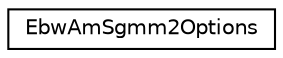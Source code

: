 digraph "Graphical Class Hierarchy"
{
  edge [fontname="Helvetica",fontsize="10",labelfontname="Helvetica",labelfontsize="10"];
  node [fontname="Helvetica",fontsize="10",shape=record];
  rankdir="LR";
  Node0 [label="EbwAmSgmm2Options",height=0.2,width=0.4,color="black", fillcolor="white", style="filled",URL="$structkaldi_1_1EbwAmSgmm2Options.html",tooltip="This header implements a form of Extended Baum-Welch training for SGMMs. "];
}
